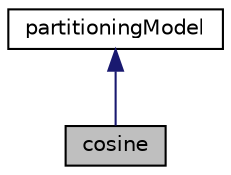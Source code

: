 digraph "cosine"
{
  bgcolor="transparent";
  edge [fontname="Helvetica",fontsize="10",labelfontname="Helvetica",labelfontsize="10"];
  node [fontname="Helvetica",fontsize="10",shape=record];
  Node1 [label="cosine",height=0.2,width=0.4,color="black", fillcolor="grey75", style="filled" fontcolor="black"];
  Node2 -> Node1 [dir="back",color="midnightblue",fontsize="10",style="solid",fontname="Helvetica"];
  Node2 [label="partitioningModel",height=0.2,width=0.4,color="black",URL="$classFoam_1_1wallBoilingModels_1_1partitioningModel.html",tooltip="Base class for wall heat flux partitioning models. "];
}
